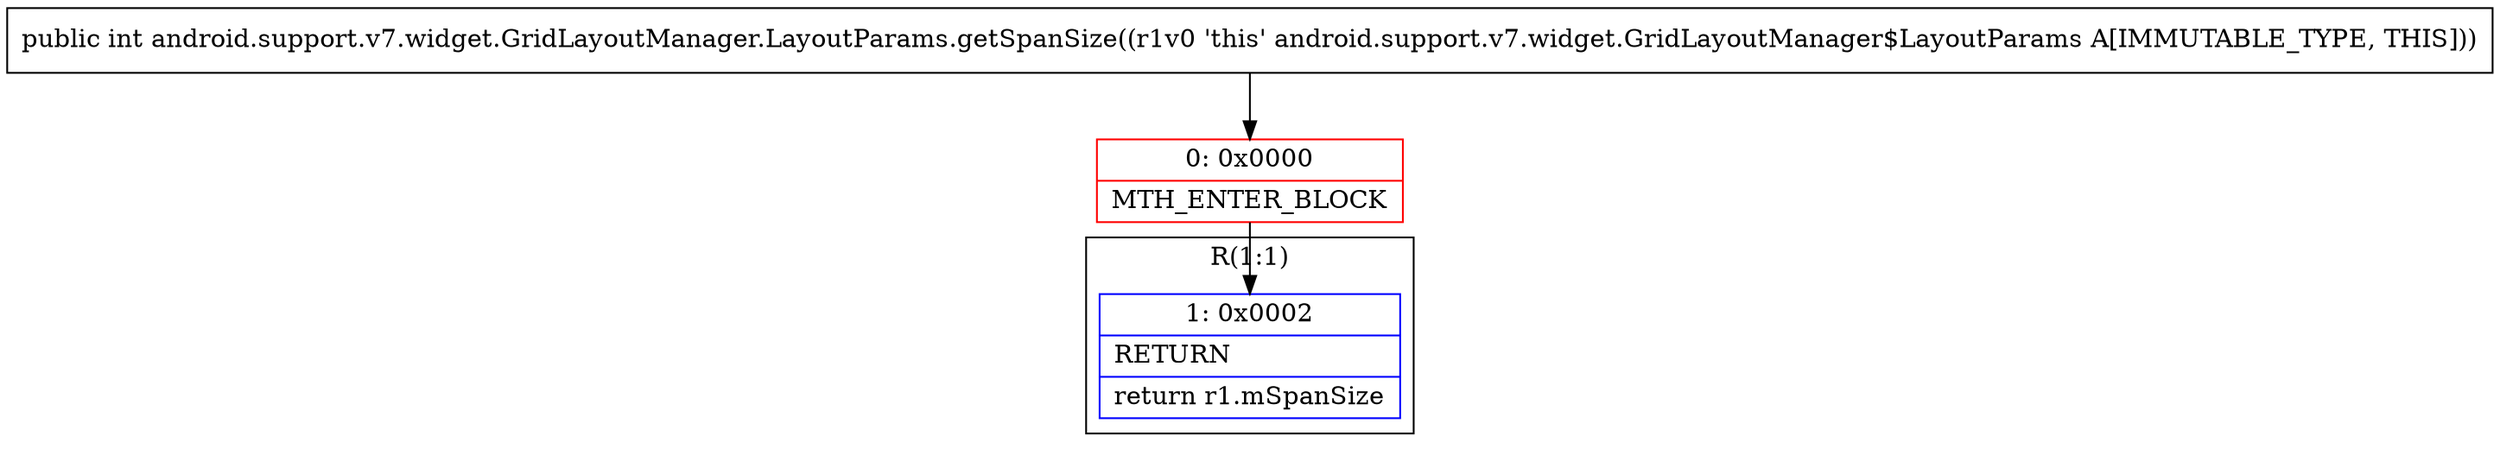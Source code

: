 digraph "CFG forandroid.support.v7.widget.GridLayoutManager.LayoutParams.getSpanSize()I" {
subgraph cluster_Region_1415190114 {
label = "R(1:1)";
node [shape=record,color=blue];
Node_1 [shape=record,label="{1\:\ 0x0002|RETURN\l|return r1.mSpanSize\l}"];
}
Node_0 [shape=record,color=red,label="{0\:\ 0x0000|MTH_ENTER_BLOCK\l}"];
MethodNode[shape=record,label="{public int android.support.v7.widget.GridLayoutManager.LayoutParams.getSpanSize((r1v0 'this' android.support.v7.widget.GridLayoutManager$LayoutParams A[IMMUTABLE_TYPE, THIS])) }"];
MethodNode -> Node_0;
Node_0 -> Node_1;
}

